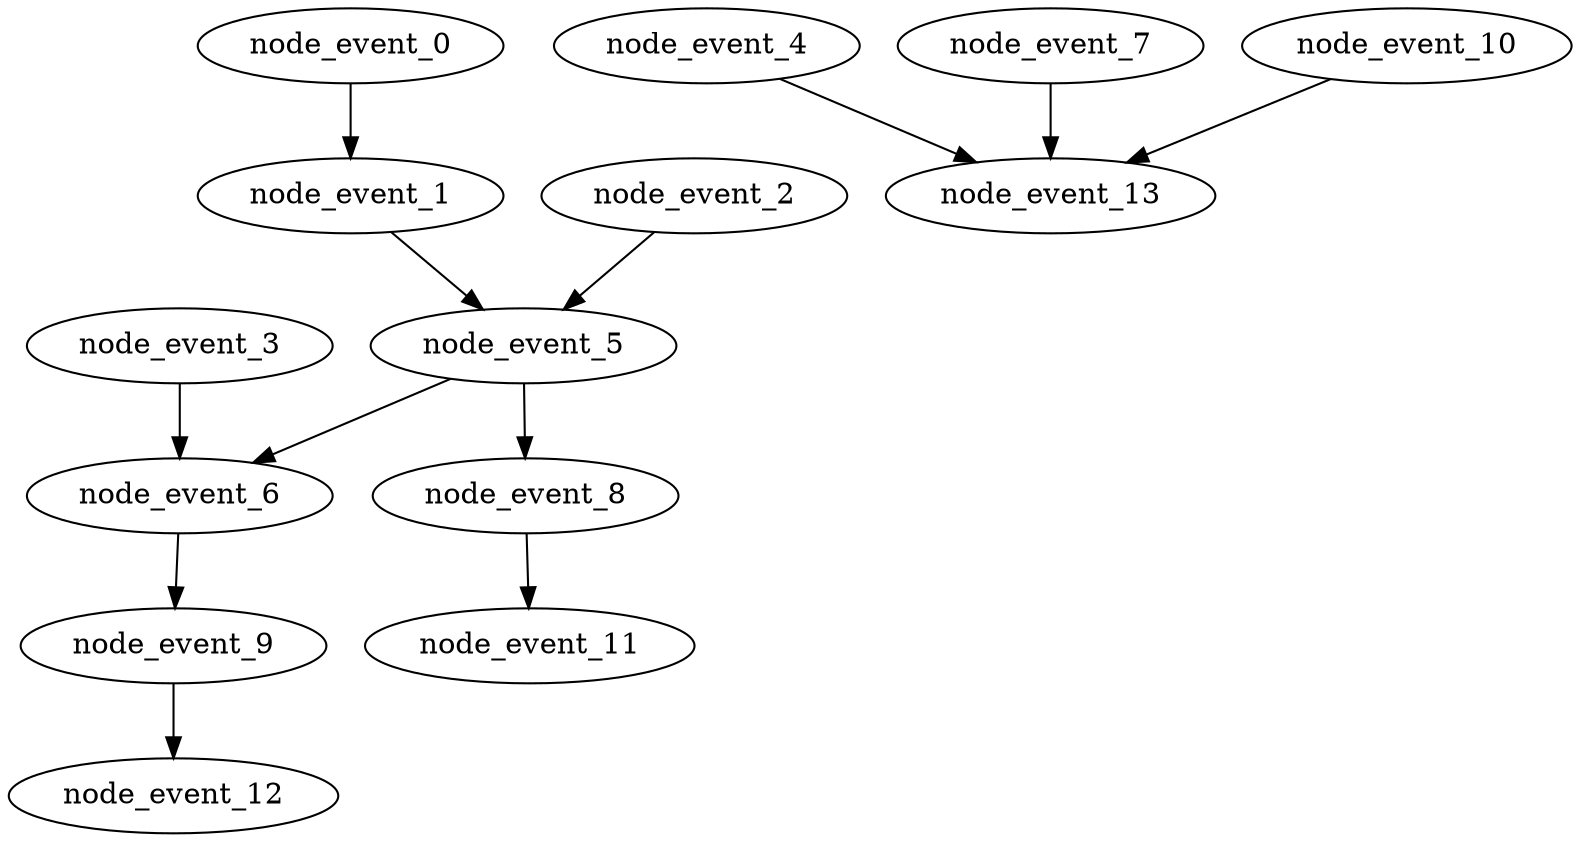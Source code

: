 digraph {
    node_event_0 [EventIndex="0" EventType="DotQasm.Scheduling.GateEvent" Depth="1" Dependencies="0" Latency="00:00:00.0010000" Priority="0.010000000000000002"];
    node_event_1 [EventIndex="1" EventType="DotQasm.Scheduling.GateEvent" Depth="2" Dependencies="1" Latency="00:00:00.0010000" Priority="0.009000000000000001"];
    node_event_2 [EventIndex="2" EventType="DotQasm.Scheduling.GateEvent" Depth="1" Dependencies="0" Latency="00:00:00.0010000" Priority="0.009000000000000001"];
    node_event_3 [EventIndex="3" EventType="DotQasm.Scheduling.GateEvent" Depth="1" Dependencies="0" Latency="00:00:00.0010000" Priority="0.007"];
    node_event_4 [EventIndex="4" EventType="DotQasm.Scheduling.GateEvent" Depth="1" Dependencies="0" Latency="00:00:00.0010000" Priority="0.004"];
    node_event_5 [EventIndex="5" EventType="DotQasm.Scheduling.ControlledGateEvent" Depth="3" Dependencies="3" Latency="00:00:00.0020000" Priority="0.008"];
    node_event_6 [EventIndex="6" EventType="DotQasm.Scheduling.ControlledGateEvent" Depth="4" Dependencies="5" Latency="00:00:00.0020000" Priority="0.006"];
    node_event_7 [EventIndex="7" EventType="DotQasm.Scheduling.GateEvent" Depth="1" Dependencies="0" Latency="00:00:00.0010000" Priority="0.004"];
    node_event_8 [EventIndex="8" EventType="DotQasm.Scheduling.GateEvent" Depth="4" Dependencies="4" Latency="00:00:00.0010000" Priority="0.004"];
    node_event_9 [EventIndex="9" EventType="DotQasm.Scheduling.GateEvent" Depth="5" Dependencies="6" Latency="00:00:00.0010000" Priority="0.004"];
    node_event_10 [EventIndex="10" EventType="DotQasm.Scheduling.GateEvent" Depth="1" Dependencies="0" Latency="00:00:00.0010000" Priority="0.004"];
    node_event_11 [EventIndex="11" EventType="DotQasm.Scheduling.MeasurementEvent" Depth="5" Dependencies="5" Latency="00:00:00.0030000" Priority="0.003"];
    node_event_12 [EventIndex="12" EventType="DotQasm.Scheduling.MeasurementEvent" Depth="6" Dependencies="7" Latency="00:00:00.0030000" Priority="0.003"];
    node_event_13 [EventIndex="13" EventType="DotQasm.Scheduling.MeasurementEvent" Depth="2" Dependencies="3" Latency="00:00:00.0030000" Priority="0.003"];
    node_event_0 -> node_event_1;
    node_event_1 -> node_event_5;
    node_event_2 -> node_event_5;
    node_event_3 -> node_event_6;
    node_event_4 -> node_event_13;
    node_event_5 -> node_event_6;
    node_event_5 -> node_event_8;
    node_event_6 -> node_event_9;
    node_event_7 -> node_event_13;
    node_event_8 -> node_event_11;
    node_event_9 -> node_event_12;
    node_event_10 -> node_event_13;
}
